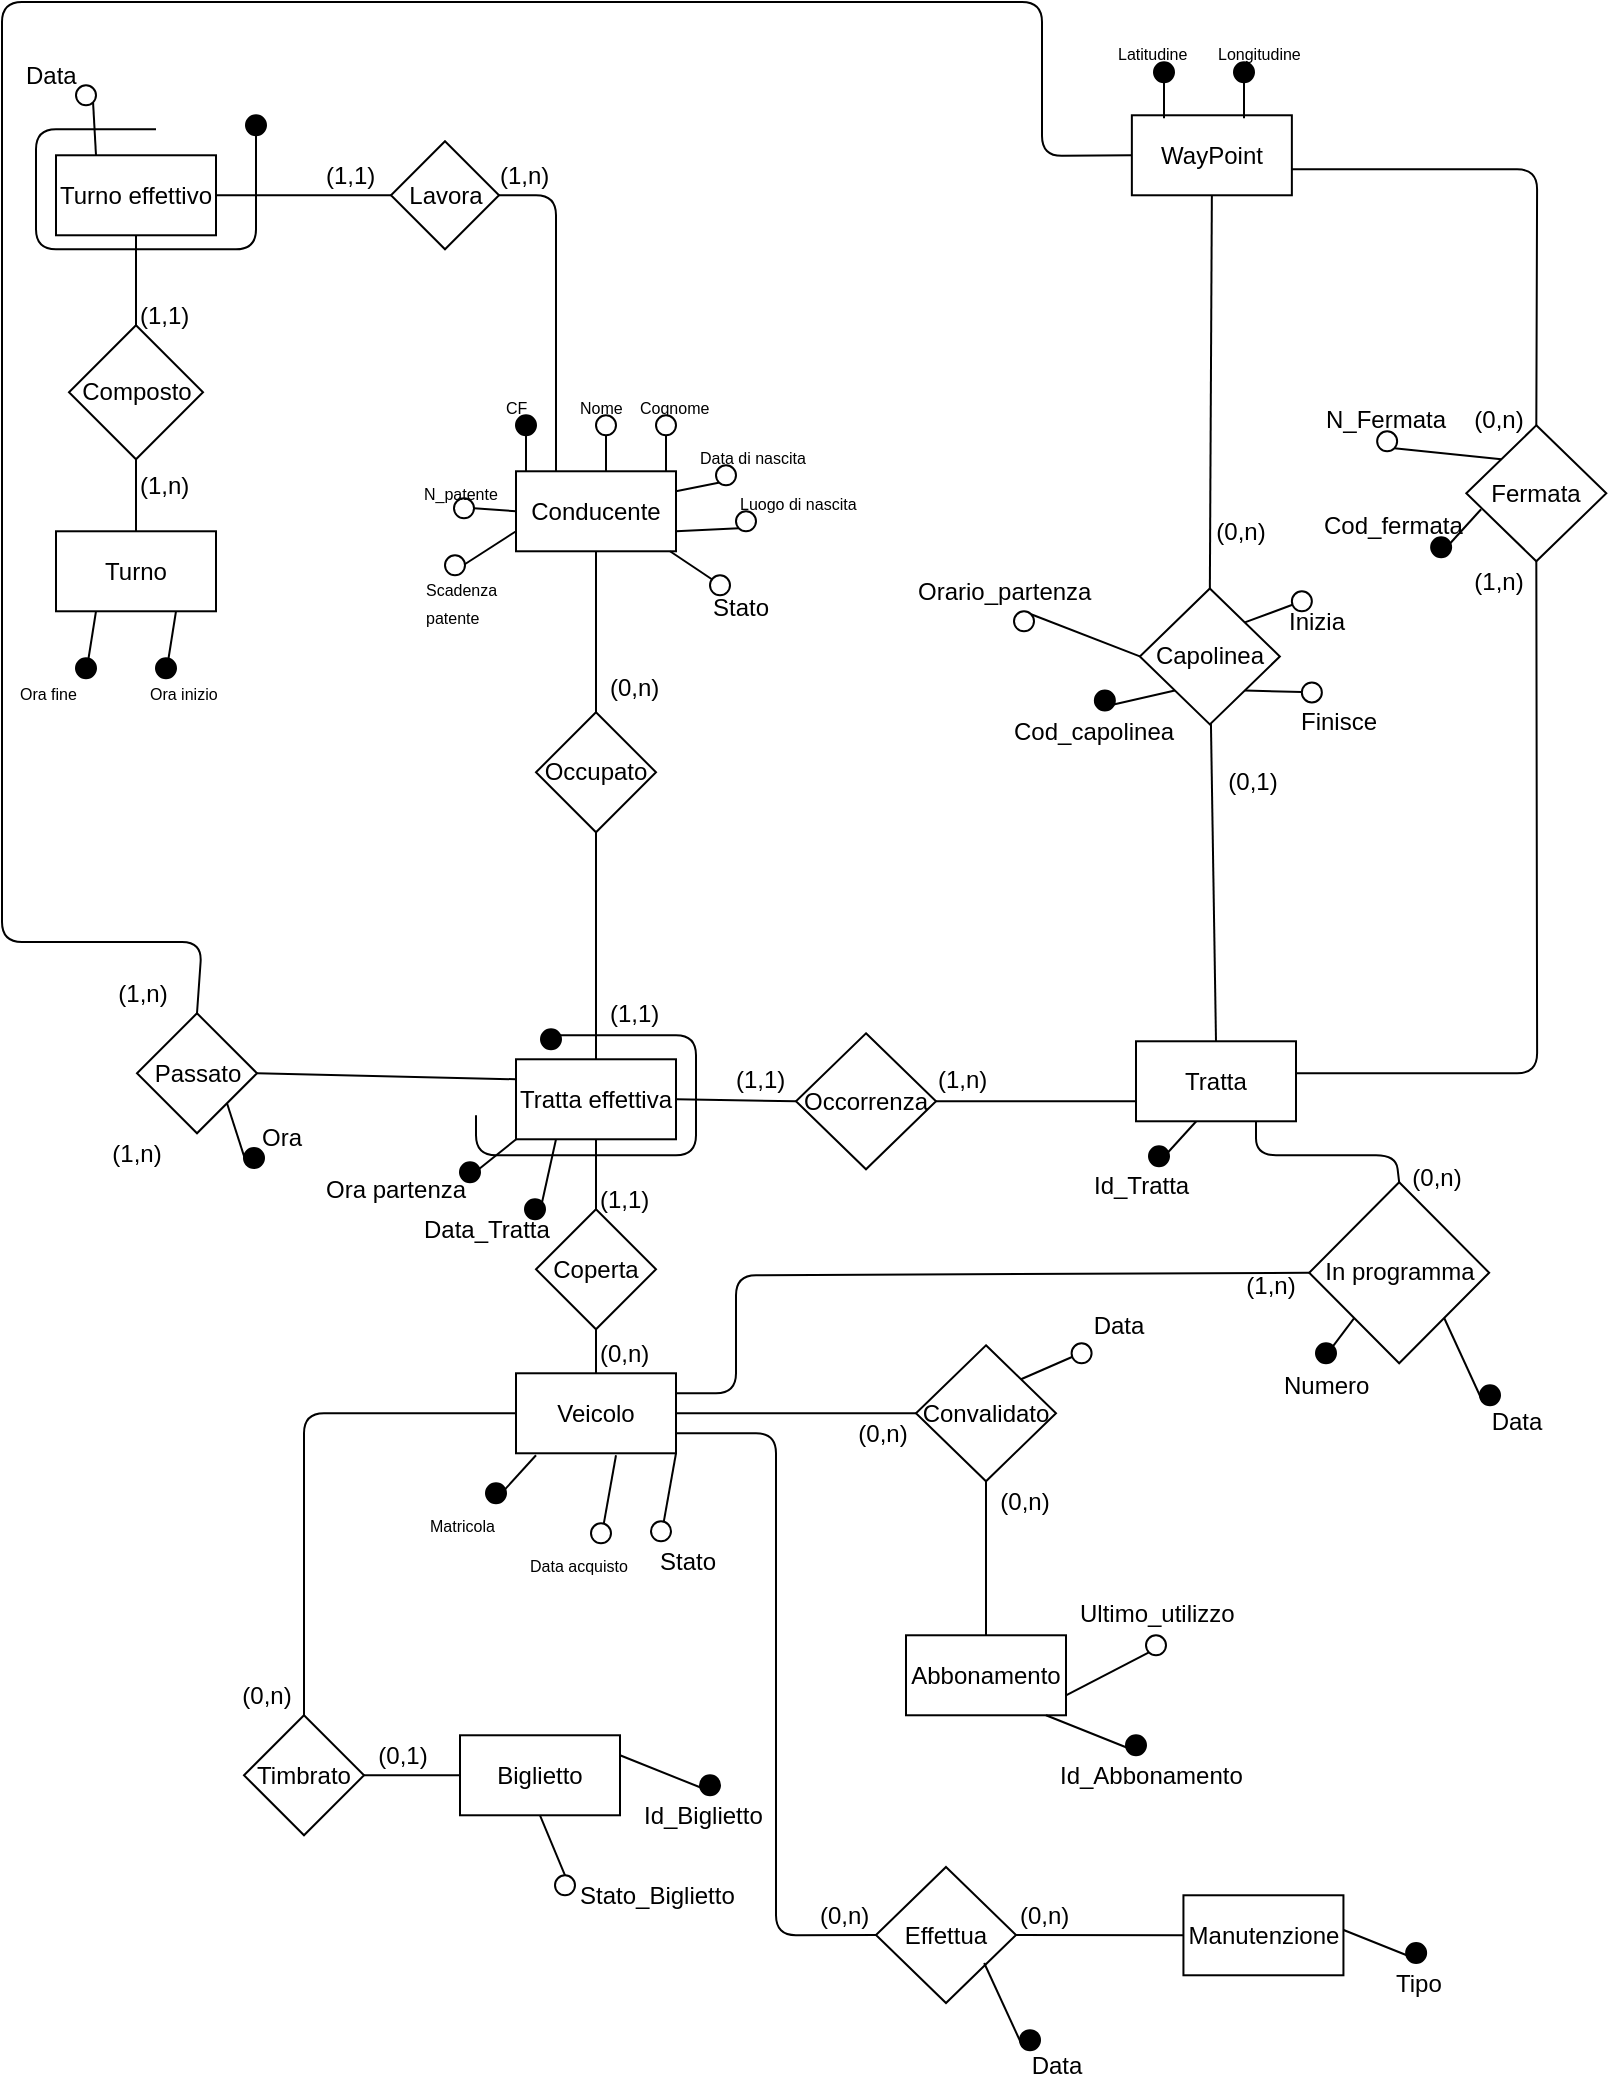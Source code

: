<mxfile version="12.5.5"><diagram id="0vi9SnSfnyYWWIwb7_4S" name="Page-1"><mxGraphModel dx="-27" dy="873" grid="1" gridSize="10" guides="1" tooltips="1" connect="1" arrows="1" fold="1" page="1" pageScale="1" pageWidth="827" pageHeight="1169" math="0" shadow="0"><root><mxCell id="0"/><mxCell id="1" parent="0"/><mxCell id="_SVNxhaVmt6y_3ihnuYs-128" value="Occupato" style="rhombus;whiteSpace=wrap;html=1;" parent="1" vertex="1"><mxGeometry x="1107" y="465.14" width="60" height="60" as="geometry"/></mxCell><mxCell id="_SVNxhaVmt6y_3ihnuYs-129" value="" style="endArrow=none;html=1;fillColor=#000000;entryX=0.5;entryY=1;entryDx=0;entryDy=0;" parent="1" target="_SVNxhaVmt6y_3ihnuYs-128" edge="1"><mxGeometry width="50" height="50" relative="1" as="geometry"><mxPoint x="1137" y="638.64" as="sourcePoint"/><mxPoint x="1137" y="608.64" as="targetPoint"/></mxGeometry></mxCell><mxCell id="_SVNxhaVmt6y_3ihnuYs-130" value="(1,1)" style="text;html=1;resizable=0;points=[];autosize=1;align=left;verticalAlign=top;spacingTop=-4;" parent="1" vertex="1"><mxGeometry x="1142" y="605.64" width="40" height="20" as="geometry"/></mxCell><mxCell id="_SVNxhaVmt6y_3ihnuYs-141" value="" style="endArrow=none;html=1;fillColor=#000000;entryX=0;entryY=0.75;entryDx=0;entryDy=0;exitX=1;exitY=0.5;exitDx=0;exitDy=0;" parent="1" source="_SVNxhaVmt6y_3ihnuYs-142" target="_SVNxhaVmt6y_3ihnuYs-132" edge="1"><mxGeometry width="50" height="50" relative="1" as="geometry"><mxPoint x="1277" y="659.64" as="sourcePoint"/><mxPoint x="1337" y="846.64" as="targetPoint"/></mxGeometry></mxCell><mxCell id="_SVNxhaVmt6y_3ihnuYs-142" value="Occorrenza" style="rhombus;whiteSpace=wrap;html=1;" parent="1" vertex="1"><mxGeometry x="1237" y="625.64" width="70" height="68" as="geometry"/></mxCell><mxCell id="_SVNxhaVmt6y_3ihnuYs-143" value="Tratta effettiva" style="rounded=0;whiteSpace=wrap;html=1;" parent="1" vertex="1"><mxGeometry x="1097" y="638.64" width="80" height="40" as="geometry"/></mxCell><mxCell id="_SVNxhaVmt6y_3ihnuYs-144" value="" style="endArrow=none;html=1;fillColor=#000000;entryX=1;entryY=0.5;entryDx=0;entryDy=0;exitX=0;exitY=0.5;exitDx=0;exitDy=0;" parent="1" source="_SVNxhaVmt6y_3ihnuYs-142" target="_SVNxhaVmt6y_3ihnuYs-143" edge="1"><mxGeometry width="50" height="50" relative="1" as="geometry"><mxPoint x="1107" y="896.64" as="sourcePoint"/><mxPoint x="1157" y="846.64" as="targetPoint"/></mxGeometry></mxCell><mxCell id="_SVNxhaVmt6y_3ihnuYs-145" value="(1,n)" style="text;html=1;resizable=0;points=[];autosize=1;align=left;verticalAlign=top;spacingTop=-4;" parent="1" vertex="1"><mxGeometry x="1306" y="638.64" width="40" height="20" as="geometry"/></mxCell><mxCell id="_SVNxhaVmt6y_3ihnuYs-146" value="(1,1)" style="text;html=1;resizable=0;points=[];autosize=1;align=left;verticalAlign=top;spacingTop=-4;" parent="1" vertex="1"><mxGeometry x="1204.5" y="638.64" width="40" height="20" as="geometry"/></mxCell><mxCell id="_SVNxhaVmt6y_3ihnuYs-147" value="Coperta" style="rhombus;whiteSpace=wrap;html=1;" parent="1" vertex="1"><mxGeometry x="1107" y="713.64" width="60" height="60" as="geometry"/></mxCell><mxCell id="_SVNxhaVmt6y_3ihnuYs-148" value="" style="endArrow=none;html=1;fillColor=#000000;entryX=0.5;entryY=1;entryDx=0;entryDy=0;exitX=0.5;exitY=0;exitDx=0;exitDy=0;" parent="1" source="_SVNxhaVmt6y_3ihnuYs-147" target="_SVNxhaVmt6y_3ihnuYs-143" edge="1"><mxGeometry width="50" height="50" relative="1" as="geometry"><mxPoint x="1132" y="718.64" as="sourcePoint"/><mxPoint x="1132" y="688.64" as="targetPoint"/></mxGeometry></mxCell><mxCell id="_SVNxhaVmt6y_3ihnuYs-149" value="" style="endArrow=none;html=1;fillColor=#000000;entryX=0.5;entryY=1;entryDx=0;entryDy=0;exitX=0.5;exitY=0;exitDx=0;exitDy=0;" parent="1" source="_SVNxhaVmt6y_3ihnuYs-152" target="_SVNxhaVmt6y_3ihnuYs-147" edge="1"><mxGeometry width="50" height="50" relative="1" as="geometry"><mxPoint x="1132" y="808.64" as="sourcePoint"/><mxPoint x="1132" y="778.64" as="targetPoint"/></mxGeometry></mxCell><mxCell id="_SVNxhaVmt6y_3ihnuYs-150" value="(1,1)" style="text;html=1;resizable=0;points=[];autosize=1;align=left;verticalAlign=top;spacingTop=-4;" parent="1" vertex="1"><mxGeometry x="1137" y="698.64" width="40" height="20" as="geometry"/></mxCell><mxCell id="_SVNxhaVmt6y_3ihnuYs-151" value="(0,n)" style="text;html=1;resizable=0;points=[];autosize=1;align=left;verticalAlign=top;spacingTop=-4;" parent="1" vertex="1"><mxGeometry x="1137" y="775.64" width="40" height="20" as="geometry"/></mxCell><mxCell id="_SVNxhaVmt6y_3ihnuYs-152" value="Veicolo" style="rounded=0;whiteSpace=wrap;html=1;" parent="1" vertex="1"><mxGeometry x="1097" y="795.64" width="80" height="40" as="geometry"/></mxCell><mxCell id="_SVNxhaVmt6y_3ihnuYs-153" value="" style="endArrow=none;html=1;fillColor=#000000;" parent="1" edge="1"><mxGeometry width="50" height="50" relative="1" as="geometry"><mxPoint x="1077" y="666.64" as="sourcePoint"/><mxPoint x="1117" y="626.64" as="targetPoint"/><Array as="points"><mxPoint x="1077" y="686.64"/><mxPoint x="1187" y="686.64"/><mxPoint x="1187" y="656.64"/><mxPoint x="1187" y="626.64"/></Array></mxGeometry></mxCell><mxCell id="_SVNxhaVmt6y_3ihnuYs-154" value="" style="ellipse;whiteSpace=wrap;html=1;aspect=fixed;fillColor=#000000;" parent="1" vertex="1"><mxGeometry x="1109.5" y="623.64" width="10" height="10" as="geometry"/></mxCell><mxCell id="_SVNxhaVmt6y_3ihnuYs-155" value="Conducente" style="rounded=0;whiteSpace=wrap;html=1;" parent="1" vertex="1"><mxGeometry x="1097" y="344.64" width="80" height="40" as="geometry"/></mxCell><mxCell id="_SVNxhaVmt6y_3ihnuYs-156" value="" style="endArrow=none;html=1;fillColor=#000000;exitX=0.25;exitY=0;exitDx=0;exitDy=0;" parent="1" edge="1"><mxGeometry width="50" height="50" relative="1" as="geometry"><mxPoint x="1102" y="344.64" as="sourcePoint"/><mxPoint x="1102" y="324.64" as="targetPoint"/></mxGeometry></mxCell><mxCell id="_SVNxhaVmt6y_3ihnuYs-157" value="" style="endArrow=none;html=1;fillColor=#000000;exitX=0.75;exitY=0;exitDx=0;exitDy=0;" parent="1" edge="1"><mxGeometry width="50" height="50" relative="1" as="geometry"><mxPoint x="1142" y="344.64" as="sourcePoint"/><mxPoint x="1142" y="324.64" as="targetPoint"/></mxGeometry></mxCell><mxCell id="_SVNxhaVmt6y_3ihnuYs-158" value="&lt;font style=&quot;font-size: 8px&quot;&gt;CF&lt;/font&gt;" style="text;html=1;resizable=0;points=[];autosize=1;align=left;verticalAlign=top;spacingTop=-4;" parent="1" vertex="1"><mxGeometry x="1089.5" y="301.64" width="30" height="20" as="geometry"/></mxCell><mxCell id="_SVNxhaVmt6y_3ihnuYs-159" value="" style="ellipse;whiteSpace=wrap;html=1;aspect=fixed;fillColor=#000000;" parent="1" vertex="1"><mxGeometry x="1097" y="316.64" width="10" height="10" as="geometry"/></mxCell><mxCell id="_SVNxhaVmt6y_3ihnuYs-160" value="&lt;font style=&quot;font-size: 8px&quot;&gt;Nome&lt;/font&gt;" style="text;html=1;resizable=0;points=[];autosize=1;align=left;verticalAlign=top;spacingTop=-4;" parent="1" vertex="1"><mxGeometry x="1127" y="301.64" width="40" height="20" as="geometry"/></mxCell><mxCell id="_SVNxhaVmt6y_3ihnuYs-161" value="" style="ellipse;whiteSpace=wrap;html=1;aspect=fixed;fillColor=#FFFFFF;" parent="1" vertex="1"><mxGeometry x="1137" y="316.64" width="10" height="10" as="geometry"/></mxCell><mxCell id="_SVNxhaVmt6y_3ihnuYs-162" value="" style="endArrow=none;html=1;fillColor=#000000;exitX=0.75;exitY=0;exitDx=0;exitDy=0;" parent="1" edge="1"><mxGeometry width="50" height="50" relative="1" as="geometry"><mxPoint x="1172" y="344.64" as="sourcePoint"/><mxPoint x="1172" y="324.64" as="targetPoint"/></mxGeometry></mxCell><mxCell id="_SVNxhaVmt6y_3ihnuYs-163" value="&lt;font style=&quot;font-size: 8px&quot;&gt;Cognome&lt;/font&gt;" style="text;html=1;resizable=0;points=[];autosize=1;align=left;verticalAlign=top;spacingTop=-4;" parent="1" vertex="1"><mxGeometry x="1157" y="301.64" width="50" height="20" as="geometry"/></mxCell><mxCell id="_SVNxhaVmt6y_3ihnuYs-164" value="" style="ellipse;whiteSpace=wrap;html=1;aspect=fixed;fillColor=#FFFFFF;" parent="1" vertex="1"><mxGeometry x="1167" y="316.64" width="10" height="10" as="geometry"/></mxCell><mxCell id="_SVNxhaVmt6y_3ihnuYs-165" value="" style="endArrow=none;html=1;fillColor=#000000;exitX=1;exitY=0.25;exitDx=0;exitDy=0;" parent="1" source="_SVNxhaVmt6y_3ihnuYs-155" edge="1"><mxGeometry width="50" height="50" relative="1" as="geometry"><mxPoint x="1202" y="369.64" as="sourcePoint"/><mxPoint x="1202" y="349.64" as="targetPoint"/></mxGeometry></mxCell><mxCell id="_SVNxhaVmt6y_3ihnuYs-166" value="&lt;font style=&quot;font-size: 8px&quot;&gt;Data di nascita&lt;/font&gt;" style="text;html=1;resizable=0;points=[];autosize=1;align=left;verticalAlign=top;spacingTop=-4;" parent="1" vertex="1"><mxGeometry x="1187" y="326.64" width="70" height="20" as="geometry"/></mxCell><mxCell id="_SVNxhaVmt6y_3ihnuYs-167" value="" style="ellipse;whiteSpace=wrap;html=1;aspect=fixed;fillColor=#FFFFFF;" parent="1" vertex="1"><mxGeometry x="1197" y="341.64" width="10" height="10" as="geometry"/></mxCell><mxCell id="_SVNxhaVmt6y_3ihnuYs-168" value="" style="endArrow=none;html=1;fillColor=#000000;exitX=1;exitY=0.75;exitDx=0;exitDy=0;entryX=0;entryY=1;entryDx=0;entryDy=0;" parent="1" source="_SVNxhaVmt6y_3ihnuYs-155" target="_SVNxhaVmt6y_3ihnuYs-169" edge="1"><mxGeometry width="50" height="50" relative="1" as="geometry"><mxPoint x="1187" y="364.64" as="sourcePoint"/><mxPoint x="1207" y="374.64" as="targetPoint"/></mxGeometry></mxCell><mxCell id="_SVNxhaVmt6y_3ihnuYs-169" value="" style="ellipse;whiteSpace=wrap;html=1;aspect=fixed;fillColor=#FFFFFF;" parent="1" vertex="1"><mxGeometry x="1207" y="364.64" width="10" height="10" as="geometry"/></mxCell><mxCell id="_SVNxhaVmt6y_3ihnuYs-170" value="&lt;font style=&quot;font-size: 8px&quot;&gt;Luogo di nascita&lt;/font&gt;" style="text;html=1;resizable=0;points=[];autosize=1;align=left;verticalAlign=top;spacingTop=-4;" parent="1" vertex="1"><mxGeometry x="1207" y="349.64" width="70" height="20" as="geometry"/></mxCell><mxCell id="_SVNxhaVmt6y_3ihnuYs-171" value="" style="endArrow=none;html=1;fillColor=#000000;exitX=0.125;exitY=1.025;exitDx=0;exitDy=0;exitPerimeter=0;" parent="1" source="_SVNxhaVmt6y_3ihnuYs-152" edge="1"><mxGeometry width="50" height="50" relative="1" as="geometry"><mxPoint x="1087" y="878.64" as="sourcePoint"/><mxPoint x="1087" y="858.64" as="targetPoint"/></mxGeometry></mxCell><mxCell id="_SVNxhaVmt6y_3ihnuYs-172" value="&lt;font style=&quot;font-size: 8px&quot;&gt;Matricola&lt;/font&gt;" style="text;html=1;resizable=0;points=[];autosize=1;align=left;verticalAlign=top;spacingTop=-4;" parent="1" vertex="1"><mxGeometry x="1052" y="860.64" width="50" height="20" as="geometry"/></mxCell><mxCell id="_SVNxhaVmt6y_3ihnuYs-173" value="" style="ellipse;whiteSpace=wrap;html=1;aspect=fixed;fillColor=#000000;" parent="1" vertex="1"><mxGeometry x="1082" y="850.64" width="10" height="10" as="geometry"/></mxCell><mxCell id="_SVNxhaVmt6y_3ihnuYs-174" value="" style="endArrow=none;html=1;fillColor=#000000;exitX=0.625;exitY=1.025;exitDx=0;exitDy=0;exitPerimeter=0;" parent="1" source="_SVNxhaVmt6y_3ihnuYs-152" edge="1"><mxGeometry width="50" height="50" relative="1" as="geometry"><mxPoint x="1139.5" y="898.64" as="sourcePoint"/><mxPoint x="1139.5" y="878.64" as="targetPoint"/></mxGeometry></mxCell><mxCell id="_SVNxhaVmt6y_3ihnuYs-175" value="&lt;font style=&quot;font-size: 8px&quot;&gt;Data acquisto&lt;/font&gt;" style="text;html=1;resizable=0;points=[];autosize=1;align=left;verticalAlign=top;spacingTop=-4;" parent="1" vertex="1"><mxGeometry x="1102" y="880.64" width="60" height="20" as="geometry"/></mxCell><mxCell id="_SVNxhaVmt6y_3ihnuYs-176" value="" style="ellipse;whiteSpace=wrap;html=1;aspect=fixed;fillColor=#FFFFFF;" parent="1" vertex="1"><mxGeometry x="1134.5" y="870.64" width="10" height="10" as="geometry"/></mxCell><mxCell id="_SVNxhaVmt6y_3ihnuYs-177" value="Turno" style="rounded=0;whiteSpace=wrap;html=1;" parent="1" vertex="1"><mxGeometry x="867" y="374.64" width="80" height="40" as="geometry"/></mxCell><mxCell id="_SVNxhaVmt6y_3ihnuYs-178" value="" style="endArrow=none;html=1;fillColor=#000000;exitX=0.25;exitY=1;exitDx=0;exitDy=0;" parent="1" source="_SVNxhaVmt6y_3ihnuYs-177" edge="1"><mxGeometry width="50" height="50" relative="1" as="geometry"><mxPoint x="882" y="466.14" as="sourcePoint"/><mxPoint x="882" y="446.14" as="targetPoint"/></mxGeometry></mxCell><mxCell id="_SVNxhaVmt6y_3ihnuYs-179" value="" style="endArrow=none;html=1;fillColor=#000000;exitX=0.75;exitY=1;exitDx=0;exitDy=0;" parent="1" source="_SVNxhaVmt6y_3ihnuYs-177" edge="1"><mxGeometry width="50" height="50" relative="1" as="geometry"><mxPoint x="922" y="466.14" as="sourcePoint"/><mxPoint x="922" y="446.14" as="targetPoint"/></mxGeometry></mxCell><mxCell id="_SVNxhaVmt6y_3ihnuYs-180" value="&lt;font style=&quot;font-size: 8px&quot;&gt;Ora fine&lt;br&gt;&lt;/font&gt;" style="text;html=1;resizable=0;points=[];autosize=1;align=left;verticalAlign=top;spacingTop=-4;" parent="1" vertex="1"><mxGeometry x="847" y="444.64" width="40" height="20" as="geometry"/></mxCell><mxCell id="_SVNxhaVmt6y_3ihnuYs-181" value="" style="ellipse;whiteSpace=wrap;html=1;aspect=fixed;fillColor=#000000;" parent="1" vertex="1"><mxGeometry x="877" y="438.14" width="10" height="10" as="geometry"/></mxCell><mxCell id="_SVNxhaVmt6y_3ihnuYs-182" value="&lt;font style=&quot;font-size: 8px&quot;&gt;Ora inizio&lt;/font&gt;" style="text;html=1;resizable=0;points=[];autosize=1;align=left;verticalAlign=top;spacingTop=-4;" parent="1" vertex="1"><mxGeometry x="912" y="444.64" width="50" height="20" as="geometry"/></mxCell><mxCell id="_SVNxhaVmt6y_3ihnuYs-183" value="" style="ellipse;whiteSpace=wrap;html=1;aspect=fixed;fillColor=#000000;" parent="1" vertex="1"><mxGeometry x="917" y="438.14" width="10" height="10" as="geometry"/></mxCell><mxCell id="_SVNxhaVmt6y_3ihnuYs-184" value="Composto" style="rhombus;whiteSpace=wrap;html=1;" parent="1" vertex="1"><mxGeometry x="873.5" y="271.64" width="67" height="67" as="geometry"/></mxCell><mxCell id="_SVNxhaVmt6y_3ihnuYs-185" value="" style="endArrow=none;html=1;entryX=0.5;entryY=0;entryDx=0;entryDy=0;exitX=0.5;exitY=1;exitDx=0;exitDy=0;" parent="1" source="_SVNxhaVmt6y_3ihnuYs-184" target="_SVNxhaVmt6y_3ihnuYs-177" edge="1"><mxGeometry width="50" height="50" relative="1" as="geometry"><mxPoint x="847" y="976.64" as="sourcePoint"/><mxPoint x="897" y="926.64" as="targetPoint"/></mxGeometry></mxCell><mxCell id="_SVNxhaVmt6y_3ihnuYs-186" value="Turno effettivo" style="rounded=0;whiteSpace=wrap;html=1;" parent="1" vertex="1"><mxGeometry x="867" y="186.64" width="80" height="40" as="geometry"/></mxCell><mxCell id="_SVNxhaVmt6y_3ihnuYs-187" value="" style="endArrow=none;html=1;entryX=0.5;entryY=0;entryDx=0;entryDy=0;exitX=0.5;exitY=1;exitDx=0;exitDy=0;" parent="1" source="_SVNxhaVmt6y_3ihnuYs-186" target="_SVNxhaVmt6y_3ihnuYs-184" edge="1"><mxGeometry width="50" height="50" relative="1" as="geometry"><mxPoint x="917" y="348.64" as="sourcePoint"/><mxPoint x="917" y="384.64" as="targetPoint"/></mxGeometry></mxCell><mxCell id="_SVNxhaVmt6y_3ihnuYs-188" value="(1,n)" style="text;html=1;resizable=0;points=[];autosize=1;align=left;verticalAlign=top;spacingTop=-4;" parent="1" vertex="1"><mxGeometry x="907" y="341.64" width="40" height="20" as="geometry"/></mxCell><mxCell id="_SVNxhaVmt6y_3ihnuYs-189" value="(1,1)" style="text;html=1;resizable=0;points=[];autosize=1;align=left;verticalAlign=top;spacingTop=-4;" parent="1" vertex="1"><mxGeometry x="907" y="256.64" width="40" height="20" as="geometry"/></mxCell><mxCell id="_SVNxhaVmt6y_3ihnuYs-190" value="Lavora" style="rhombus;whiteSpace=wrap;html=1;" parent="1" vertex="1"><mxGeometry x="1034.5" y="179.64" width="54" height="54" as="geometry"/></mxCell><mxCell id="_SVNxhaVmt6y_3ihnuYs-191" value="" style="endArrow=none;html=1;entryX=0.25;entryY=0;entryDx=0;entryDy=0;exitX=1;exitY=0.5;exitDx=0;exitDy=0;" parent="1" source="_SVNxhaVmt6y_3ihnuYs-190" target="_SVNxhaVmt6y_3ihnuYs-155" edge="1"><mxGeometry width="50" height="50" relative="1" as="geometry"><mxPoint x="847" y="976.64" as="sourcePoint"/><mxPoint x="1265.75" y="478.64" as="targetPoint"/><Array as="points"><mxPoint x="1117" y="206.64"/></Array></mxGeometry></mxCell><mxCell id="_SVNxhaVmt6y_3ihnuYs-192" value="" style="endArrow=none;html=1;entryX=1;entryY=0.5;entryDx=0;entryDy=0;exitX=0;exitY=0.5;exitDx=0;exitDy=0;" parent="1" source="_SVNxhaVmt6y_3ihnuYs-190" target="_SVNxhaVmt6y_3ihnuYs-186" edge="1"><mxGeometry width="50" height="50" relative="1" as="geometry"><mxPoint x="917" y="478.64" as="sourcePoint"/><mxPoint x="917" y="424.64" as="targetPoint"/></mxGeometry></mxCell><mxCell id="_SVNxhaVmt6y_3ihnuYs-193" value="(1,n)" style="text;html=1;resizable=0;points=[];autosize=1;align=left;verticalAlign=top;spacingTop=-4;" parent="1" vertex="1"><mxGeometry x="1087" y="186.64" width="40" height="20" as="geometry"/></mxCell><mxCell id="_SVNxhaVmt6y_3ihnuYs-194" value="(1,1)" style="text;html=1;resizable=0;points=[];autosize=1;align=left;verticalAlign=top;spacingTop=-4;" parent="1" vertex="1"><mxGeometry x="999.5" y="186.64" width="40" height="20" as="geometry"/></mxCell><mxCell id="_SVNxhaVmt6y_3ihnuYs-195" value="(0,n)" style="text;html=1;resizable=0;points=[];autosize=1;align=left;verticalAlign=top;spacingTop=-4;" parent="1" vertex="1"><mxGeometry x="1142" y="443.14" width="40" height="20" as="geometry"/></mxCell><mxCell id="_SVNxhaVmt6y_3ihnuYs-196" value="" style="endArrow=none;html=1;fillColor=#000000;" parent="1" edge="1"><mxGeometry width="50" height="50" relative="1" as="geometry"><mxPoint x="917" y="173.64" as="sourcePoint"/><mxPoint x="967" y="173.64" as="targetPoint"/><Array as="points"><mxPoint x="857" y="173.64"/><mxPoint x="857" y="233.64"/><mxPoint x="967" y="233.64"/><mxPoint x="967" y="203.64"/><mxPoint x="967" y="173.64"/></Array></mxGeometry></mxCell><mxCell id="_SVNxhaVmt6y_3ihnuYs-197" value="" style="ellipse;whiteSpace=wrap;html=1;aspect=fixed;fillColor=#000000;" parent="1" vertex="1"><mxGeometry x="962" y="166.64" width="10" height="10" as="geometry"/></mxCell><mxCell id="_SVNxhaVmt6y_3ihnuYs-198" value="" style="endArrow=none;html=1;entryX=0.005;entryY=0.993;entryDx=0;entryDy=0;entryPerimeter=0;" parent="1" target="_SVNxhaVmt6y_3ihnuYs-143" edge="1"><mxGeometry width="50" height="50" relative="1" as="geometry"><mxPoint x="1076.5" y="695.14" as="sourcePoint"/><mxPoint x="1106.5" y="695.14" as="targetPoint"/></mxGeometry></mxCell><mxCell id="_SVNxhaVmt6y_3ihnuYs-199" value="" style="ellipse;whiteSpace=wrap;html=1;aspect=fixed;fillColor=#000000;" parent="1" vertex="1"><mxGeometry x="1069" y="690.14" width="10" height="10" as="geometry"/></mxCell><mxCell id="_SVNxhaVmt6y_3ihnuYs-200" value="" style="endArrow=none;html=1;entryX=0.25;entryY=1;entryDx=0;entryDy=0;exitX=1;exitY=0;exitDx=0;exitDy=0;" parent="1" source="_SVNxhaVmt6y_3ihnuYs-201" target="_SVNxhaVmt6y_3ihnuYs-143" edge="1"><mxGeometry width="50" height="50" relative="1" as="geometry"><mxPoint x="1086.5" y="705.14" as="sourcePoint"/><mxPoint x="1106.5" y="715.14" as="targetPoint"/></mxGeometry></mxCell><mxCell id="_SVNxhaVmt6y_3ihnuYs-201" value="" style="ellipse;whiteSpace=wrap;html=1;aspect=fixed;fillColor=#000000;" parent="1" vertex="1"><mxGeometry x="1101.5" y="708.64" width="10" height="10" as="geometry"/></mxCell><mxCell id="_SVNxhaVmt6y_3ihnuYs-202" value="Ora partenza" style="text;html=1;resizable=0;points=[];autosize=1;align=left;verticalAlign=top;spacingTop=-4;" parent="1" vertex="1"><mxGeometry x="999.5" y="693.64" width="90" height="20" as="geometry"/></mxCell><mxCell id="_SVNxhaVmt6y_3ihnuYs-203" value="Data_Tratta" style="text;html=1;resizable=0;points=[];autosize=1;align=left;verticalAlign=top;spacingTop=-4;" parent="1" vertex="1"><mxGeometry x="1048.5" y="713.64" width="80" height="20" as="geometry"/></mxCell><mxCell id="_SVNxhaVmt6y_3ihnuYs-204" value="" style="endArrow=none;html=1;entryX=0.25;entryY=0;entryDx=0;entryDy=0;exitX=1;exitY=1;exitDx=0;exitDy=0;" parent="1" source="_SVNxhaVmt6y_3ihnuYs-205" target="_SVNxhaVmt6y_3ihnuYs-186" edge="1"><mxGeometry width="50" height="50" relative="1" as="geometry"><mxPoint x="854.5" y="211.64" as="sourcePoint"/><mxPoint x="874.5" y="221.64" as="targetPoint"/></mxGeometry></mxCell><mxCell id="_SVNxhaVmt6y_3ihnuYs-205" value="" style="ellipse;whiteSpace=wrap;html=1;aspect=fixed;fillColor=#FFFFFF;" parent="1" vertex="1"><mxGeometry x="877" y="151.64" width="10" height="10" as="geometry"/></mxCell><mxCell id="_SVNxhaVmt6y_3ihnuYs-206" value="Data" style="text;html=1;resizable=0;points=[];autosize=1;align=left;verticalAlign=top;spacingTop=-4;" parent="1" vertex="1"><mxGeometry x="849.5" y="136.64" width="40" height="20" as="geometry"/></mxCell><mxCell id="_SVNxhaVmt6y_3ihnuYs-207" value="" style="endArrow=none;html=1;fillColor=#000000;exitX=0;exitY=0.5;exitDx=0;exitDy=0;entryX=1;entryY=0.5;entryDx=0;entryDy=0;" parent="1" source="_SVNxhaVmt6y_3ihnuYs-155" target="_SVNxhaVmt6y_3ihnuYs-208" edge="1"><mxGeometry width="50" height="50" relative="1" as="geometry"><mxPoint x="1068.035" y="390.64" as="sourcePoint"/><mxPoint x="1047" y="366.64" as="targetPoint"/></mxGeometry></mxCell><mxCell id="_SVNxhaVmt6y_3ihnuYs-208" value="" style="ellipse;whiteSpace=wrap;html=1;aspect=fixed;fillColor=#FFFFFF;" parent="1" vertex="1"><mxGeometry x="1066" y="358.14" width="10" height="10" as="geometry"/></mxCell><mxCell id="_SVNxhaVmt6y_3ihnuYs-209" value="&lt;font style=&quot;font-size: 8px&quot;&gt;N_patente&lt;/font&gt;" style="text;html=1;resizable=0;points=[];autosize=1;align=left;verticalAlign=top;spacingTop=-4;" parent="1" vertex="1"><mxGeometry x="1048.5" y="344.64" width="50" height="20" as="geometry"/></mxCell><mxCell id="_SVNxhaVmt6y_3ihnuYs-210" value="" style="endArrow=none;html=1;fillColor=#000000;exitX=0;exitY=0.75;exitDx=0;exitDy=0;" parent="1" source="_SVNxhaVmt6y_3ihnuYs-155" edge="1"><mxGeometry width="50" height="50" relative="1" as="geometry"><mxPoint x="1067.5" y="361.64" as="sourcePoint"/><mxPoint x="1067.5" y="393.64" as="targetPoint"/></mxGeometry></mxCell><mxCell id="_SVNxhaVmt6y_3ihnuYs-211" value="" style="ellipse;whiteSpace=wrap;html=1;aspect=fixed;fillColor=#FFFFFF;" parent="1" vertex="1"><mxGeometry x="1061.5" y="386.64" width="10" height="10" as="geometry"/></mxCell><mxCell id="_SVNxhaVmt6y_3ihnuYs-212" value="&lt;div&gt;&lt;font style=&quot;font-size: 8px&quot;&gt;Scadenza&lt;/font&gt;&lt;/div&gt;&lt;div&gt;&lt;font style=&quot;font-size: 8px&quot;&gt;patente&lt;/font&gt;&lt;/div&gt;" style="text;html=1;resizable=0;points=[];autosize=1;align=left;verticalAlign=top;spacingTop=-4;" parent="1" vertex="1"><mxGeometry x="1050" y="392.64" width="50" height="30" as="geometry"/></mxCell><mxCell id="_SVNxhaVmt6y_3ihnuYs-213" value="" style="endArrow=none;html=1;fillColor=#000000;entryX=0.5;entryY=1;entryDx=0;entryDy=0;" parent="1" source="_SVNxhaVmt6y_3ihnuYs-128" target="_SVNxhaVmt6y_3ihnuYs-155" edge="1"><mxGeometry width="50" height="50" relative="1" as="geometry"><mxPoint x="1147" y="648.64" as="sourcePoint"/><mxPoint x="1144.5" y="535.14" as="targetPoint"/></mxGeometry></mxCell><mxCell id="_SVNxhaVmt6y_3ihnuYs-226" value="Abbonamento" style="rounded=0;whiteSpace=wrap;html=1;" parent="1" vertex="1"><mxGeometry x="1292" y="926.64" width="80" height="40" as="geometry"/></mxCell><mxCell id="_SVNxhaVmt6y_3ihnuYs-227" value="Biglietto" style="rounded=0;whiteSpace=wrap;html=1;" parent="1" vertex="1"><mxGeometry x="1069" y="976.64" width="80" height="40" as="geometry"/></mxCell><mxCell id="_SVNxhaVmt6y_3ihnuYs-228" value="Timbrato" style="rhombus;whiteSpace=wrap;html=1;" parent="1" vertex="1"><mxGeometry x="961" y="966.64" width="60" height="60" as="geometry"/></mxCell><mxCell id="_SVNxhaVmt6y_3ihnuYs-229" value="" style="endArrow=none;html=1;fillColor=#000000;entryX=0.5;entryY=0;entryDx=0;entryDy=0;exitX=0;exitY=0.5;exitDx=0;exitDy=0;" parent="1" source="_SVNxhaVmt6y_3ihnuYs-152" target="_SVNxhaVmt6y_3ihnuYs-228" edge="1"><mxGeometry width="50" height="50" relative="1" as="geometry"><mxPoint x="847" y="1156.64" as="sourcePoint"/><mxPoint x="897" y="1106.64" as="targetPoint"/><Array as="points"><mxPoint x="991" y="815.64"/></Array></mxGeometry></mxCell><mxCell id="_SVNxhaVmt6y_3ihnuYs-230" value="" style="endArrow=none;html=1;entryX=0;entryY=0.5;entryDx=0;entryDy=0;exitX=1;exitY=0.5;exitDx=0;exitDy=0;" parent="1" source="_SVNxhaVmt6y_3ihnuYs-228" target="_SVNxhaVmt6y_3ihnuYs-227" edge="1"><mxGeometry width="50" height="50" relative="1" as="geometry"><mxPoint x="847" y="1086.64" as="sourcePoint"/><mxPoint x="897" y="1036.64" as="targetPoint"/></mxGeometry></mxCell><mxCell id="_SVNxhaVmt6y_3ihnuYs-231" value="(0,1)" style="text;html=1;align=center;verticalAlign=middle;resizable=0;points=[];;autosize=1;" parent="1" vertex="1"><mxGeometry x="1019.5" y="976.64" width="40" height="20" as="geometry"/></mxCell><mxCell id="_SVNxhaVmt6y_3ihnuYs-232" value="(0,n)" style="text;html=1;align=center;verticalAlign=middle;resizable=0;points=[];;autosize=1;" parent="1" vertex="1"><mxGeometry x="952" y="946.64" width="40" height="20" as="geometry"/></mxCell><mxCell id="_SVNxhaVmt6y_3ihnuYs-233" value="" style="endArrow=none;html=1;entryX=1;entryY=0.75;entryDx=0;entryDy=0;exitX=0;exitY=1;exitDx=0;exitDy=0;" parent="1" source="_SVNxhaVmt6y_3ihnuYs-235" target="_SVNxhaVmt6y_3ihnuYs-226" edge="1"><mxGeometry width="50" height="50" relative="1" as="geometry"><mxPoint x="1410" y="931.64" as="sourcePoint"/><mxPoint x="720" y="1087.64" as="targetPoint"/></mxGeometry></mxCell><mxCell id="_SVNxhaVmt6y_3ihnuYs-234" value="Ultimo_utilizzo" style="text;html=1;resizable=0;points=[];autosize=1;align=left;verticalAlign=top;spacingTop=-4;fillColor=#FFFFFF;" parent="1" vertex="1"><mxGeometry x="1377" y="905.64" width="90" height="20" as="geometry"/></mxCell><mxCell id="_SVNxhaVmt6y_3ihnuYs-235" value="" style="ellipse;whiteSpace=wrap;html=1;aspect=fixed;fillColor=#FFFFFF;" parent="1" vertex="1"><mxGeometry x="1412" y="926.64" width="10" height="10" as="geometry"/></mxCell><mxCell id="_SVNxhaVmt6y_3ihnuYs-236" value="" style="endArrow=none;html=1;fillColor=#000000;exitX=0.125;exitY=1.025;exitDx=0;exitDy=0;exitPerimeter=0;" parent="1" edge="1"><mxGeometry width="50" height="50" relative="1" as="geometry"><mxPoint x="1438.5" y="668.14" as="sourcePoint"/><mxPoint x="1418.5" y="690.14" as="targetPoint"/></mxGeometry></mxCell><mxCell id="_SVNxhaVmt6y_3ihnuYs-237" value="Id_Tratta" style="text;html=1;resizable=0;points=[];autosize=1;align=left;verticalAlign=top;spacingTop=-4;" parent="1" vertex="1"><mxGeometry x="1383.5" y="692.14" width="60" height="20" as="geometry"/></mxCell><mxCell id="_SVNxhaVmt6y_3ihnuYs-238" value="" style="ellipse;whiteSpace=wrap;html=1;aspect=fixed;fillColor=#000000;" parent="1" vertex="1"><mxGeometry x="1413.5" y="682.14" width="10" height="10" as="geometry"/></mxCell><mxCell id="_SVNxhaVmt6y_3ihnuYs-261" value="Convalidato" style="rhombus;whiteSpace=wrap;html=1;" parent="1" vertex="1"><mxGeometry x="1297" y="781.64" width="70" height="68" as="geometry"/></mxCell><mxCell id="_SVNxhaVmt6y_3ihnuYs-262" value="" style="endArrow=none;html=1;fillColor=#000000;entryX=0.5;entryY=0;entryDx=0;entryDy=0;exitX=0.5;exitY=1;exitDx=0;exitDy=0;" parent="1" source="_SVNxhaVmt6y_3ihnuYs-261" target="_SVNxhaVmt6y_3ihnuYs-226" edge="1"><mxGeometry width="50" height="50" relative="1" as="geometry"><mxPoint x="1544" y="826.64" as="sourcePoint"/><mxPoint x="1644" y="826.64" as="targetPoint"/><Array as="points"><mxPoint x="1332" y="886.64"/></Array></mxGeometry></mxCell><mxCell id="_SVNxhaVmt6y_3ihnuYs-263" value="" style="endArrow=none;html=1;fillColor=#000000;entryX=1;entryY=0.5;entryDx=0;entryDy=0;exitX=0;exitY=0.5;exitDx=0;exitDy=0;" parent="1" source="_SVNxhaVmt6y_3ihnuYs-261" target="_SVNxhaVmt6y_3ihnuYs-152" edge="1"><mxGeometry width="50" height="50" relative="1" as="geometry"><mxPoint x="1549" y="756.64" as="sourcePoint"/><mxPoint x="1547" y="870.64" as="targetPoint"/><Array as="points"><mxPoint x="1287" y="815.64"/><mxPoint x="1227" y="815.64"/></Array></mxGeometry></mxCell><mxCell id="_SVNxhaVmt6y_3ihnuYs-264" value="" style="endArrow=none;html=1;entryX=1;entryY=0;entryDx=0;entryDy=0;" parent="1" target="_SVNxhaVmt6y_3ihnuYs-261" edge="1"><mxGeometry width="50" height="50" relative="1" as="geometry"><mxPoint x="1377" y="786.64" as="sourcePoint"/><mxPoint x="897" y="1046.64" as="targetPoint"/></mxGeometry></mxCell><mxCell id="_SVNxhaVmt6y_3ihnuYs-265" value="" style="ellipse;whiteSpace=wrap;html=1;aspect=fixed;fillColor=#FFFFFF;" parent="1" vertex="1"><mxGeometry x="1374.8" y="780.64" width="10" height="10" as="geometry"/></mxCell><mxCell id="_SVNxhaVmt6y_3ihnuYs-266" value="Data" style="text;html=1;align=center;verticalAlign=middle;resizable=0;points=[];autosize=1;" parent="1" vertex="1"><mxGeometry x="1378.4" y="761.64" width="40" height="20" as="geometry"/></mxCell><mxCell id="_SVNxhaVmt6y_3ihnuYs-267" value="(0,n)" style="text;html=1;align=center;verticalAlign=middle;resizable=0;points=[];autosize=1;" parent="1" vertex="1"><mxGeometry x="1259.5" y="815.64" width="40" height="20" as="geometry"/></mxCell><mxCell id="_SVNxhaVmt6y_3ihnuYs-268" value="(0,n)" style="text;html=1;align=center;verticalAlign=middle;resizable=0;points=[];autosize=1;" parent="1" vertex="1"><mxGeometry x="1331" y="849.64" width="40" height="20" as="geometry"/></mxCell><mxCell id="_SVNxhaVmt6y_3ihnuYs-280" value="In programma" style="rhombus;whiteSpace=wrap;html=1;" parent="1" vertex="1"><mxGeometry x="1493.59" y="700.14" width="90" height="90.5" as="geometry"/></mxCell><mxCell id="_SVNxhaVmt6y_3ihnuYs-281" value="" style="endArrow=none;html=1;fillColor=#000000;exitX=0;exitY=1;exitDx=0;exitDy=0;entryX=1;entryY=0;entryDx=0;entryDy=0;" parent="1" source="_SVNxhaVmt6y_3ihnuYs-280" target="_SVNxhaVmt6y_3ihnuYs-283" edge="1"><mxGeometry width="50" height="50" relative="1" as="geometry"><mxPoint x="1603.75" y="740.64" as="sourcePoint"/><mxPoint x="1596.25" y="782.64" as="targetPoint"/></mxGeometry></mxCell><mxCell id="_SVNxhaVmt6y_3ihnuYs-282" value="Numero" style="text;html=1;resizable=0;points=[];autosize=1;align=left;verticalAlign=top;spacingTop=-4;" parent="1" vertex="1"><mxGeometry x="1478.93" y="791.58" width="60" height="20" as="geometry"/></mxCell><mxCell id="_SVNxhaVmt6y_3ihnuYs-283" value="" style="ellipse;whiteSpace=wrap;html=1;aspect=fixed;fillColor=#000000;" parent="1" vertex="1"><mxGeometry x="1497" y="780.64" width="10" height="10" as="geometry"/></mxCell><mxCell id="_SVNxhaVmt6y_3ihnuYs-284" value="" style="endArrow=none;html=1;fillColor=#000000;exitX=1;exitY=1;exitDx=0;exitDy=0;entryX=0;entryY=1;entryDx=0;entryDy=0;" parent="1" source="_SVNxhaVmt6y_3ihnuYs-280" target="_SVNxhaVmt6y_3ihnuYs-285" edge="1"><mxGeometry width="50" height="50" relative="1" as="geometry"><mxPoint x="1613.09" y="818.205" as="sourcePoint"/><mxPoint x="1715.75" y="808.08" as="targetPoint"/></mxGeometry></mxCell><mxCell id="_SVNxhaVmt6y_3ihnuYs-285" value="" style="ellipse;whiteSpace=wrap;html=1;aspect=fixed;fillColor=#000000;" parent="1" vertex="1"><mxGeometry x="1579" y="801.58" width="10" height="10" as="geometry"/></mxCell><mxCell id="_SVNxhaVmt6y_3ihnuYs-286" value="Data" style="text;html=1;align=center;verticalAlign=middle;resizable=0;points=[];autosize=1;" parent="1" vertex="1"><mxGeometry x="1577" y="809.64" width="40" height="20" as="geometry"/></mxCell><mxCell id="_SVNxhaVmt6y_3ihnuYs-287" value="" style="endArrow=none;html=1;exitX=0;exitY=0.5;exitDx=0;exitDy=0;entryX=1;entryY=0.25;entryDx=0;entryDy=0;" parent="1" source="_SVNxhaVmt6y_3ihnuYs-280" target="_SVNxhaVmt6y_3ihnuYs-152" edge="1"><mxGeometry width="50" height="50" relative="1" as="geometry"><mxPoint x="837" y="1226.64" as="sourcePoint"/><mxPoint x="1177" y="805.64" as="targetPoint"/><Array as="points"><mxPoint x="1207" y="746.64"/><mxPoint x="1207" y="805.64"/></Array></mxGeometry></mxCell><mxCell id="_SVNxhaVmt6y_3ihnuYs-288" value="" style="endArrow=none;html=1;entryX=0.5;entryY=0;entryDx=0;entryDy=0;exitX=0.75;exitY=1;exitDx=0;exitDy=0;" parent="1" source="_SVNxhaVmt6y_3ihnuYs-132" target="_SVNxhaVmt6y_3ihnuYs-280" edge="1"><mxGeometry width="50" height="50" relative="1" as="geometry"><mxPoint x="1487" y="669.64" as="sourcePoint"/><mxPoint x="887" y="1176.64" as="targetPoint"/><Array as="points"><mxPoint x="1467" y="686.64"/><mxPoint x="1537" y="686.64"/></Array></mxGeometry></mxCell><mxCell id="_SVNxhaVmt6y_3ihnuYs-289" value="(0,n)" style="text;html=1;align=center;verticalAlign=middle;resizable=0;points=[];autosize=1;" parent="1" vertex="1"><mxGeometry x="1537" y="687.64" width="40" height="20" as="geometry"/></mxCell><mxCell id="_SVNxhaVmt6y_3ihnuYs-290" value="(1,n)" style="text;html=1;align=center;verticalAlign=middle;resizable=0;points=[];autosize=1;" parent="1" vertex="1"><mxGeometry x="1453.59" y="741.64" width="40" height="20" as="geometry"/></mxCell><mxCell id="_SVNxhaVmt6y_3ihnuYs-291" value="" style="endArrow=none;html=1;fillColor=#000000;exitX=1;exitY=0.25;exitDx=0;exitDy=0;" parent="1" source="_SVNxhaVmt6y_3ihnuYs-227" edge="1"><mxGeometry width="50" height="50" relative="1" as="geometry"><mxPoint x="1214" y="982.64" as="sourcePoint"/><mxPoint x="1194" y="1004.64" as="targetPoint"/></mxGeometry></mxCell><mxCell id="_SVNxhaVmt6y_3ihnuYs-292" value="Id_Biglietto" style="text;html=1;resizable=0;points=[];autosize=1;align=left;verticalAlign=top;spacingTop=-4;" parent="1" vertex="1"><mxGeometry x="1159" y="1006.64" width="80" height="20" as="geometry"/></mxCell><mxCell id="_SVNxhaVmt6y_3ihnuYs-293" value="" style="ellipse;whiteSpace=wrap;html=1;aspect=fixed;fillColor=#000000;" parent="1" vertex="1"><mxGeometry x="1189" y="996.64" width="10" height="10" as="geometry"/></mxCell><mxCell id="_SVNxhaVmt6y_3ihnuYs-294" value="" style="endArrow=none;html=1;entryX=0.5;entryY=1;entryDx=0;entryDy=0;exitX=0.5;exitY=0;exitDx=0;exitDy=0;" parent="1" source="_SVNxhaVmt6y_3ihnuYs-296" target="_SVNxhaVmt6y_3ihnuYs-227" edge="1"><mxGeometry width="50" height="50" relative="1" as="geometry"><mxPoint x="1173" y="1052.64" as="sourcePoint"/><mxPoint x="1138" y="1077.64" as="targetPoint"/></mxGeometry></mxCell><mxCell id="_SVNxhaVmt6y_3ihnuYs-295" value="Stato_Biglietto" style="text;html=1;resizable=0;points=[];autosize=1;align=left;verticalAlign=top;spacingTop=-4;fillColor=#FFFFFF;" parent="1" vertex="1"><mxGeometry x="1126.5" y="1046.64" width="90" height="20" as="geometry"/></mxCell><mxCell id="_SVNxhaVmt6y_3ihnuYs-296" value="" style="ellipse;whiteSpace=wrap;html=1;aspect=fixed;fillColor=#FFFFFF;" parent="1" vertex="1"><mxGeometry x="1116.5" y="1046.64" width="10" height="10" as="geometry"/></mxCell><mxCell id="_SVNxhaVmt6y_3ihnuYs-298" value="" style="endArrow=none;html=1;fillColor=#000000;exitX=1;exitY=0.25;exitDx=0;exitDy=0;" parent="1" edge="1"><mxGeometry width="50" height="50" relative="1" as="geometry"><mxPoint x="1362" y="966.64" as="sourcePoint"/><mxPoint x="1407" y="984.64" as="targetPoint"/></mxGeometry></mxCell><mxCell id="_SVNxhaVmt6y_3ihnuYs-299" value="Id_Abbonamento" style="text;html=1;resizable=0;points=[];autosize=1;align=left;verticalAlign=top;spacingTop=-4;" parent="1" vertex="1"><mxGeometry x="1367" y="986.64" width="110" height="20" as="geometry"/></mxCell><mxCell id="_SVNxhaVmt6y_3ihnuYs-300" value="" style="ellipse;whiteSpace=wrap;html=1;aspect=fixed;fillColor=#000000;" parent="1" vertex="1"><mxGeometry x="1402" y="976.64" width="10" height="10" as="geometry"/></mxCell><mxCell id="_SVNxhaVmt6y_3ihnuYs-302" value="Effettua" style="rhombus;whiteSpace=wrap;html=1;" parent="1" vertex="1"><mxGeometry x="1277" y="1042.5" width="70" height="68" as="geometry"/></mxCell><mxCell id="_SVNxhaVmt6y_3ihnuYs-303" value="" style="endArrow=none;html=1;fillColor=#000000;entryX=0;entryY=0.5;entryDx=0;entryDy=0;exitX=1;exitY=0.75;exitDx=0;exitDy=0;" parent="1" source="_SVNxhaVmt6y_3ihnuYs-152" target="_SVNxhaVmt6y_3ihnuYs-302" edge="1"><mxGeometry width="50" height="50" relative="1" as="geometry"><mxPoint x="1342" y="859.64" as="sourcePoint"/><mxPoint x="1342" y="936.64" as="targetPoint"/><Array as="points"><mxPoint x="1227" y="825.64"/><mxPoint x="1227" y="1076.64"/></Array></mxGeometry></mxCell><mxCell id="_SVNxhaVmt6y_3ihnuYs-305" value="" style="endArrow=none;html=1;exitX=1;exitY=0.5;exitDx=0;exitDy=0;entryX=0;entryY=0.5;entryDx=0;entryDy=0;" parent="1" source="_SVNxhaVmt6y_3ihnuYs-302" target="_SVNxhaVmt6y_3ihnuYs-304" edge="1"><mxGeometry width="50" height="50" relative="1" as="geometry"><mxPoint x="1357" y="1116.64" as="sourcePoint"/><mxPoint x="1407" y="1066.64" as="targetPoint"/></mxGeometry></mxCell><mxCell id="_SVNxhaVmt6y_3ihnuYs-306" value="(0,n)" style="text;html=1;resizable=0;points=[];autosize=1;align=left;verticalAlign=top;spacingTop=-4;" parent="1" vertex="1"><mxGeometry x="1247" y="1056.64" width="40" height="20" as="geometry"/></mxCell><mxCell id="_SVNxhaVmt6y_3ihnuYs-307" value="(0,n)" style="text;html=1;resizable=0;points=[];autosize=1;align=left;verticalAlign=top;spacingTop=-4;" parent="1" vertex="1"><mxGeometry x="1347" y="1056.64" width="40" height="20" as="geometry"/></mxCell><mxCell id="_SVNxhaVmt6y_3ihnuYs-308" value="Passato" style="rhombus;whiteSpace=wrap;html=1;" parent="1" vertex="1"><mxGeometry x="907.5" y="615.64" width="60" height="60" as="geometry"/></mxCell><mxCell id="_SVNxhaVmt6y_3ihnuYs-310" value="(1,n)" style="text;html=1;align=center;verticalAlign=middle;resizable=0;points=[];autosize=1;" parent="1" vertex="1"><mxGeometry x="886.5" y="675.64" width="40" height="20" as="geometry"/></mxCell><mxCell id="_SVNxhaVmt6y_3ihnuYs-311" value="(1,n)" style="text;html=1;align=center;verticalAlign=middle;resizable=0;points=[];autosize=1;" parent="1" vertex="1"><mxGeometry x="889.5" y="595.64" width="40" height="20" as="geometry"/></mxCell><mxCell id="_SVNxhaVmt6y_3ihnuYs-312" value="" style="endArrow=none;html=1;entryX=1;entryY=1;entryDx=0;entryDy=0;exitX=0;exitY=1;exitDx=0;exitDy=0;" parent="1" source="_SVNxhaVmt6y_3ihnuYs-314" target="_SVNxhaVmt6y_3ihnuYs-308" edge="1"><mxGeometry width="50" height="50" relative="1" as="geometry"><mxPoint x="965.464" y="689.176" as="sourcePoint"/><mxPoint x="934" y="715.64" as="targetPoint"/></mxGeometry></mxCell><mxCell id="_SVNxhaVmt6y_3ihnuYs-315" value="Ora" style="text;html=1;resizable=0;points=[];autosize=1;align=left;verticalAlign=top;spacingTop=-4;" parent="1" vertex="1"><mxGeometry x="968" y="667.64" width="40" height="20" as="geometry"/></mxCell><mxCell id="_SVNxhaVmt6y_3ihnuYs-317" value="" style="ellipse;whiteSpace=wrap;html=1;aspect=fixed;fillColor=#FFFFFF;" parent="1" vertex="1"><mxGeometry x="1346" y="414.64" width="10" height="10" as="geometry"/></mxCell><mxCell id="_SVNxhaVmt6y_3ihnuYs-318" value="Capolinea" style="rhombus;whiteSpace=wrap;html=1;" parent="1" vertex="1"><mxGeometry x="1408.93" y="403.21" width="70" height="68" as="geometry"/></mxCell><mxCell id="_SVNxhaVmt6y_3ihnuYs-319" value="(0,n)" style="text;html=1;align=center;verticalAlign=middle;resizable=0;points=[];autosize=1;" parent="1" vertex="1"><mxGeometry x="1438.93" y="364.64" width="40" height="20" as="geometry"/></mxCell><mxCell id="_SVNxhaVmt6y_3ihnuYs-320" value="(0,1)" style="text;html=1;align=center;verticalAlign=middle;resizable=0;points=[];autosize=1;" parent="1" vertex="1"><mxGeometry x="1444.93" y="490" width="40" height="20" as="geometry"/></mxCell><mxCell id="_SVNxhaVmt6y_3ihnuYs-321" value="" style="endArrow=none;html=1;entryX=0;entryY=0.5;entryDx=0;entryDy=0;exitX=1;exitY=0;exitDx=0;exitDy=0;" parent="1" source="_SVNxhaVmt6y_3ihnuYs-317" target="_SVNxhaVmt6y_3ihnuYs-318" edge="1"><mxGeometry width="50" height="50" relative="1" as="geometry"><mxPoint x="1342" y="504.64" as="sourcePoint"/><mxPoint x="1392" y="454.64" as="targetPoint"/></mxGeometry></mxCell><mxCell id="_SVNxhaVmt6y_3ihnuYs-322" value="" style="endArrow=none;html=1;exitX=0.5;exitY=0;exitDx=0;exitDy=0;" parent="1" source="_SVNxhaVmt6y_3ihnuYs-132" target="_SVNxhaVmt6y_3ihnuYs-318" edge="1"><mxGeometry width="50" height="50" relative="1" as="geometry"><mxPoint x="1432.07" y="422.64" as="sourcePoint"/><mxPoint x="1438.07" y="354.64" as="targetPoint"/></mxGeometry></mxCell><mxCell id="_SVNxhaVmt6y_3ihnuYs-323" value="" style="endArrow=none;html=1;entryX=0.5;entryY=1;entryDx=0;entryDy=0;exitX=0.5;exitY=0;exitDx=0;exitDy=0;" parent="1" source="_SVNxhaVmt6y_3ihnuYs-318" target="_SVNxhaVmt6y_3ihnuYs-316" edge="1"><mxGeometry width="50" height="50" relative="1" as="geometry"><mxPoint x="1418.07" y="214.64" as="sourcePoint"/><mxPoint x="1436.07" y="20.64" as="targetPoint"/></mxGeometry></mxCell><mxCell id="_SVNxhaVmt6y_3ihnuYs-324" value="" style="endArrow=none;html=1;exitX=1;exitY=0;exitDx=0;exitDy=0;" parent="1" source="_SVNxhaVmt6y_3ihnuYs-325" edge="1"><mxGeometry width="50" height="50" relative="1" as="geometry"><mxPoint x="1490.93" y="490.21" as="sourcePoint"/><mxPoint x="1490.93" y="410.21" as="targetPoint"/></mxGeometry></mxCell><mxCell id="_SVNxhaVmt6y_3ihnuYs-325" value="" style="ellipse;whiteSpace=wrap;html=1;aspect=fixed;fillColor=#FFFFFF;direction=west;" parent="1" vertex="1"><mxGeometry x="1484.93" y="404.64" width="10" height="10" as="geometry"/></mxCell><mxCell id="_SVNxhaVmt6y_3ihnuYs-326" value="" style="endArrow=none;html=1;exitX=1;exitY=0;exitDx=0;exitDy=0;" parent="1" source="_SVNxhaVmt6y_3ihnuYs-318" target="_SVNxhaVmt6y_3ihnuYs-325" edge="1"><mxGeometry width="50" height="50" relative="1" as="geometry"><mxPoint x="1457.36" y="420.21" as="sourcePoint"/><mxPoint x="1490.93" y="410.21" as="targetPoint"/></mxGeometry></mxCell><mxCell id="_SVNxhaVmt6y_3ihnuYs-327" value="Inizia" style="text;html=1;align=center;verticalAlign=middle;resizable=0;points=[];autosize=1;" parent="1" vertex="1"><mxGeometry x="1477" y="409.64" width="40" height="20" as="geometry"/></mxCell><mxCell id="_SVNxhaVmt6y_3ihnuYs-328" value="" style="ellipse;whiteSpace=wrap;html=1;aspect=fixed;fillColor=#FFFFFF;direction=west;" parent="1" vertex="1"><mxGeometry x="1489.93" y="450.21" width="10" height="10" as="geometry"/></mxCell><mxCell id="_SVNxhaVmt6y_3ihnuYs-329" value="" style="endArrow=none;html=1;exitX=1;exitY=1;exitDx=0;exitDy=0;" parent="1" source="_SVNxhaVmt6y_3ihnuYs-318" target="_SVNxhaVmt6y_3ihnuYs-328" edge="1"><mxGeometry width="50" height="50" relative="1" as="geometry"><mxPoint x="1459.93" y="450.21" as="sourcePoint"/><mxPoint x="1493.5" y="440.21" as="targetPoint"/></mxGeometry></mxCell><mxCell id="_SVNxhaVmt6y_3ihnuYs-330" value="" style="endArrow=none;html=1;fillColor=#000000;exitX=0;exitY=1;exitDx=0;exitDy=0;" parent="1" edge="1" source="_SVNxhaVmt6y_3ihnuYs-318"><mxGeometry width="50" height="50" relative="1" as="geometry"><mxPoint x="1411.43" y="440.21" as="sourcePoint"/><mxPoint x="1391.43" y="462.21" as="targetPoint"/></mxGeometry></mxCell><mxCell id="_SVNxhaVmt6y_3ihnuYs-331" value="Cod_capolinea" style="text;html=1;resizable=0;points=[];autosize=1;align=left;verticalAlign=top;spacingTop=-4;" parent="1" vertex="1"><mxGeometry x="1343.5" y="465.14" width="100" height="20" as="geometry"/></mxCell><mxCell id="_SVNxhaVmt6y_3ihnuYs-332" value="" style="ellipse;whiteSpace=wrap;html=1;aspect=fixed;fillColor=#000000;" parent="1" vertex="1"><mxGeometry x="1386.43" y="454.21" width="10" height="10" as="geometry"/></mxCell><mxCell id="_SVNxhaVmt6y_3ihnuYs-333" value="Orario_partenza" style="text;html=1;resizable=0;points=[];autosize=1;align=left;verticalAlign=top;spacingTop=-4;" parent="1" vertex="1"><mxGeometry x="1296" y="394.64" width="100" height="20" as="geometry"/></mxCell><mxCell id="_SVNxhaVmt6y_3ihnuYs-334" value="Finisce" style="text;html=1;align=center;verticalAlign=middle;resizable=0;points=[];autosize=1;" parent="1" vertex="1"><mxGeometry x="1477.57" y="460.21" width="60" height="20" as="geometry"/></mxCell><mxCell id="_SVNxhaVmt6y_3ihnuYs-335" value="" style="endArrow=none;html=1;fillColor=#000000;exitX=0.125;exitY=1.025;exitDx=0;exitDy=0;exitPerimeter=0;" parent="1" edge="1"><mxGeometry width="50" height="50" relative="1" as="geometry"><mxPoint x="1579.57" y="363.64" as="sourcePoint"/><mxPoint x="1559.57" y="385.64" as="targetPoint"/></mxGeometry></mxCell><mxCell id="_SVNxhaVmt6y_3ihnuYs-336" value="Cod_fermata" style="text;html=1;resizable=0;points=[];autosize=1;align=left;verticalAlign=top;spacingTop=-4;" parent="1" vertex="1"><mxGeometry x="1499.0" y="361.64" width="90" height="20" as="geometry"/></mxCell><mxCell id="_SVNxhaVmt6y_3ihnuYs-337" value="" style="ellipse;whiteSpace=wrap;html=1;aspect=fixed;fillColor=#000000;" parent="1" vertex="1"><mxGeometry x="1554.57" y="377.64" width="10" height="10" as="geometry"/></mxCell><mxCell id="_SVNxhaVmt6y_3ihnuYs-338" value="" style="ellipse;whiteSpace=wrap;html=1;aspect=fixed;fillColor=#FFFFFF;" parent="1" vertex="1"><mxGeometry x="1527.57" y="324.64" width="10" height="10" as="geometry"/></mxCell><mxCell id="_SVNxhaVmt6y_3ihnuYs-339" value="N_Fermata" style="text;html=1;resizable=0;points=[];autosize=1;align=left;verticalAlign=top;spacingTop=-4;" parent="1" vertex="1"><mxGeometry x="1499.57" y="308.64" width="80" height="20" as="geometry"/></mxCell><mxCell id="_SVNxhaVmt6y_3ihnuYs-340" value="" style="endArrow=none;html=1;exitX=1;exitY=0.75;exitDx=0;exitDy=0;entryX=0.5;entryY=1;entryDx=0;entryDy=0;" parent="1" target="_SVNxhaVmt6y_3ihnuYs-341" edge="1"><mxGeometry width="50" height="50" relative="1" as="geometry"><mxPoint x="1475.57" y="645.64" as="sourcePoint"/><mxPoint x="1602.16" y="397.14" as="targetPoint"/><Array as="points"><mxPoint x="1607.57" y="645.64"/></Array></mxGeometry></mxCell><mxCell id="_SVNxhaVmt6y_3ihnuYs-341" value="Fermata" style="rhombus;whiteSpace=wrap;html=1;" parent="1" vertex="1"><mxGeometry x="1572.16" y="321.64" width="70" height="68" as="geometry"/></mxCell><mxCell id="_SVNxhaVmt6y_3ihnuYs-342" value="" style="endArrow=none;html=1;exitX=0.5;exitY=0;exitDx=0;exitDy=0;entryX=1;entryY=0.5;entryDx=0;entryDy=0;" parent="1" source="_SVNxhaVmt6y_3ihnuYs-341" edge="1"><mxGeometry width="50" height="50" relative="1" as="geometry"><mxPoint x="1579.66" y="321.64" as="sourcePoint"/><mxPoint x="1479.57" y="193.64" as="targetPoint"/><Array as="points"><mxPoint x="1607.57" y="193.64"/></Array></mxGeometry></mxCell><mxCell id="_SVNxhaVmt6y_3ihnuYs-343" value="" style="endArrow=none;html=1;exitX=0;exitY=0;exitDx=0;exitDy=0;entryX=1;entryY=1;entryDx=0;entryDy=0;" parent="1" source="_SVNxhaVmt6y_3ihnuYs-341" target="_SVNxhaVmt6y_3ihnuYs-338" edge="1"><mxGeometry width="50" height="50" relative="1" as="geometry"><mxPoint x="1589.66" y="331.64" as="sourcePoint"/><mxPoint x="1639.66" y="281.64" as="targetPoint"/></mxGeometry></mxCell><mxCell id="_SVNxhaVmt6y_3ihnuYs-344" value="(0,n)" style="text;html=1;align=center;verticalAlign=middle;resizable=0;points=[];autosize=1;" parent="1" vertex="1"><mxGeometry x="1567.57" y="308.64" width="40" height="20" as="geometry"/></mxCell><mxCell id="_SVNxhaVmt6y_3ihnuYs-345" value="(1,n)" style="text;html=1;align=center;verticalAlign=middle;resizable=0;points=[];autosize=1;" parent="1" vertex="1"><mxGeometry x="1567.57" y="389.64" width="40" height="20" as="geometry"/></mxCell><mxCell id="_SVNxhaVmt6y_3ihnuYs-132" value="Tratta" style="rounded=0;whiteSpace=wrap;html=1;" parent="1" vertex="1"><mxGeometry x="1407" y="629.64" width="80" height="40" as="geometry"/></mxCell><mxCell id="_SVNxhaVmt6y_3ihnuYs-316" value="WayPoint" style="rounded=0;whiteSpace=wrap;html=1;" parent="1" vertex="1"><mxGeometry x="1404.93" y="166.64" width="80" height="40" as="geometry"/></mxCell><mxCell id="_SVNxhaVmt6y_3ihnuYs-351" value="" style="endArrow=none;html=1;exitX=0.5;exitY=0;exitDx=0;exitDy=0;entryX=0;entryY=0.5;entryDx=0;entryDy=0;" parent="1" source="_SVNxhaVmt6y_3ihnuYs-308" target="_SVNxhaVmt6y_3ihnuYs-316" edge="1"><mxGeometry width="50" height="50" relative="1" as="geometry"><mxPoint x="960" y="600" as="sourcePoint"/><mxPoint x="1010" y="550" as="targetPoint"/><Array as="points"><mxPoint x="940" y="580"/><mxPoint x="840" y="580"/><mxPoint x="840" y="110"/><mxPoint x="1360" y="110"/><mxPoint x="1360" y="187"/></Array></mxGeometry></mxCell><mxCell id="_SVNxhaVmt6y_3ihnuYs-352" value="" style="endArrow=none;html=1;exitX=1;exitY=0.5;exitDx=0;exitDy=0;entryX=0;entryY=0.25;entryDx=0;entryDy=0;" parent="1" source="_SVNxhaVmt6y_3ihnuYs-308" target="_SVNxhaVmt6y_3ihnuYs-143" edge="1"><mxGeometry width="50" height="50" relative="1" as="geometry"><mxPoint x="1010" y="650" as="sourcePoint"/><mxPoint x="1060" y="600" as="targetPoint"/></mxGeometry></mxCell><mxCell id="_SVNxhaVmt6y_3ihnuYs-314" value="" style="ellipse;whiteSpace=wrap;html=1;aspect=fixed;fillColor=#000000;" parent="1" vertex="1"><mxGeometry x="961" y="683" width="10" height="10" as="geometry"/></mxCell><mxCell id="_SVNxhaVmt6y_3ihnuYs-355" value="" style="endArrow=none;html=1;entryX=1;entryY=1;entryDx=0;entryDy=0;exitX=0;exitY=1;exitDx=0;exitDy=0;" parent="1" target="_SVNxhaVmt6y_3ihnuYs-314" edge="1"><mxGeometry width="50" height="50" relative="1" as="geometry"><mxPoint x="965.464" y="689.176" as="sourcePoint"/><mxPoint x="952.5" y="660.64" as="targetPoint"/></mxGeometry></mxCell><mxCell id="_SVNxhaVmt6y_3ihnuYs-356" value="" style="endArrow=none;html=1;fillColor=#000000;exitX=0.25;exitY=0;exitDx=0;exitDy=0;" parent="1" edge="1"><mxGeometry width="50" height="50" relative="1" as="geometry"><mxPoint x="1421" y="168.14" as="sourcePoint"/><mxPoint x="1421" y="148.14" as="targetPoint"/></mxGeometry></mxCell><mxCell id="_SVNxhaVmt6y_3ihnuYs-357" value="" style="endArrow=none;html=1;fillColor=#000000;exitX=0.75;exitY=0;exitDx=0;exitDy=0;" parent="1" edge="1"><mxGeometry width="50" height="50" relative="1" as="geometry"><mxPoint x="1461" y="168.14" as="sourcePoint"/><mxPoint x="1461" y="148.14" as="targetPoint"/></mxGeometry></mxCell><mxCell id="_SVNxhaVmt6y_3ihnuYs-358" value="&lt;font style=&quot;font-size: 8px&quot;&gt;Latitudine&lt;/font&gt;" style="text;html=1;resizable=0;points=[];autosize=1;align=left;verticalAlign=top;spacingTop=-4;" parent="1" vertex="1"><mxGeometry x="1396" y="125.14" width="50" height="20" as="geometry"/></mxCell><mxCell id="_SVNxhaVmt6y_3ihnuYs-359" value="" style="ellipse;whiteSpace=wrap;html=1;aspect=fixed;fillColor=#000000;" parent="1" vertex="1"><mxGeometry x="1416" y="140.14" width="10" height="10" as="geometry"/></mxCell><mxCell id="_SVNxhaVmt6y_3ihnuYs-360" value="&lt;font style=&quot;font-size: 8px&quot;&gt;Longitudine&lt;/font&gt;" style="text;html=1;resizable=0;points=[];autosize=1;align=left;verticalAlign=top;spacingTop=-4;" parent="1" vertex="1"><mxGeometry x="1446" y="125.14" width="50" height="20" as="geometry"/></mxCell><mxCell id="_SVNxhaVmt6y_3ihnuYs-361" value="" style="ellipse;whiteSpace=wrap;html=1;aspect=fixed;fillColor=#000000;" parent="1" vertex="1"><mxGeometry x="1456" y="140.14" width="10" height="10" as="geometry"/></mxCell><mxCell id="_SVNxhaVmt6y_3ihnuYs-362" value="" style="endArrow=none;html=1;fillColor=#000000;exitX=1;exitY=0.25;exitDx=0;exitDy=0;" parent="1" edge="1"><mxGeometry width="50" height="50" relative="1" as="geometry"><mxPoint x="1502.07" y="1070.5" as="sourcePoint"/><mxPoint x="1547.07" y="1088.5" as="targetPoint"/></mxGeometry></mxCell><mxCell id="_SVNxhaVmt6y_3ihnuYs-363" value="Tipo" style="text;html=1;resizable=0;points=[];autosize=1;align=left;verticalAlign=top;spacingTop=-4;" parent="1" vertex="1"><mxGeometry x="1534.57" y="1090.5" width="40" height="20" as="geometry"/></mxCell><mxCell id="_SVNxhaVmt6y_3ihnuYs-364" value="" style="ellipse;whiteSpace=wrap;html=1;aspect=fixed;fillColor=#000000;" parent="1" vertex="1"><mxGeometry x="1542.07" y="1080.5" width="10" height="10" as="geometry"/></mxCell><mxCell id="_SVNxhaVmt6y_3ihnuYs-304" value="Manutenzione" style="rounded=0;whiteSpace=wrap;html=1;" parent="1" vertex="1"><mxGeometry x="1430.72" y="1056.64" width="80" height="40" as="geometry"/></mxCell><mxCell id="SAPZgca_ygUGMQ6_L6Ro-1" value="" style="endArrow=none;html=1;fillColor=#000000;exitX=0.625;exitY=1.025;exitDx=0;exitDy=0;exitPerimeter=0;" edge="1" parent="1"><mxGeometry width="50" height="50" relative="1" as="geometry"><mxPoint x="1177" y="835.64" as="sourcePoint"/><mxPoint x="1169.5" y="877.64" as="targetPoint"/></mxGeometry></mxCell><mxCell id="SAPZgca_ygUGMQ6_L6Ro-2" value="Stato" style="text;html=1;resizable=0;points=[];autosize=1;align=left;verticalAlign=top;spacingTop=-4;" vertex="1" parent="1"><mxGeometry x="1167" y="879.64" width="40" height="20" as="geometry"/></mxCell><mxCell id="SAPZgca_ygUGMQ6_L6Ro-3" value="" style="ellipse;whiteSpace=wrap;html=1;aspect=fixed;fillColor=#FFFFFF;" vertex="1" parent="1"><mxGeometry x="1164.5" y="869.64" width="10" height="10" as="geometry"/></mxCell><mxCell id="SAPZgca_ygUGMQ6_L6Ro-4" value="" style="endArrow=none;html=1;fillColor=#000000;exitX=1;exitY=1;exitDx=0;exitDy=0;" edge="1" parent="1"><mxGeometry width="50" height="50" relative="1" as="geometry"><mxPoint x="1174" y="384.64" as="sourcePoint"/><mxPoint x="1197" y="400" as="targetPoint"/></mxGeometry></mxCell><mxCell id="SAPZgca_ygUGMQ6_L6Ro-5" value="" style="ellipse;whiteSpace=wrap;html=1;aspect=fixed;fillColor=#FFFFFF;" vertex="1" parent="1"><mxGeometry x="1194" y="396.64" width="10" height="10" as="geometry"/></mxCell><mxCell id="SAPZgca_ygUGMQ6_L6Ro-7" value="Stato" style="text;html=1;align=center;verticalAlign=middle;resizable=0;points=[];autosize=1;" vertex="1" parent="1"><mxGeometry x="1189" y="402.64" width="40" height="20" as="geometry"/></mxCell><mxCell id="SAPZgca_ygUGMQ6_L6Ro-8" value="" style="endArrow=none;html=1;fillColor=#000000;exitX=1;exitY=1;exitDx=0;exitDy=0;entryX=0;entryY=1;entryDx=0;entryDy=0;" edge="1" parent="1" target="SAPZgca_ygUGMQ6_L6Ro-9"><mxGeometry width="50" height="50" relative="1" as="geometry"><mxPoint x="1331.09" y="1090.505" as="sourcePoint"/><mxPoint x="1485.75" y="1130.57" as="targetPoint"/></mxGeometry></mxCell><mxCell id="SAPZgca_ygUGMQ6_L6Ro-9" value="" style="ellipse;whiteSpace=wrap;html=1;aspect=fixed;fillColor=#000000;" vertex="1" parent="1"><mxGeometry x="1349" y="1124.07" width="10" height="10" as="geometry"/></mxCell><mxCell id="SAPZgca_ygUGMQ6_L6Ro-10" value="Data" style="text;html=1;align=center;verticalAlign=middle;resizable=0;points=[];autosize=1;" vertex="1" parent="1"><mxGeometry x="1347" y="1132.13" width="40" height="20" as="geometry"/></mxCell></root></mxGraphModel></diagram></mxfile>